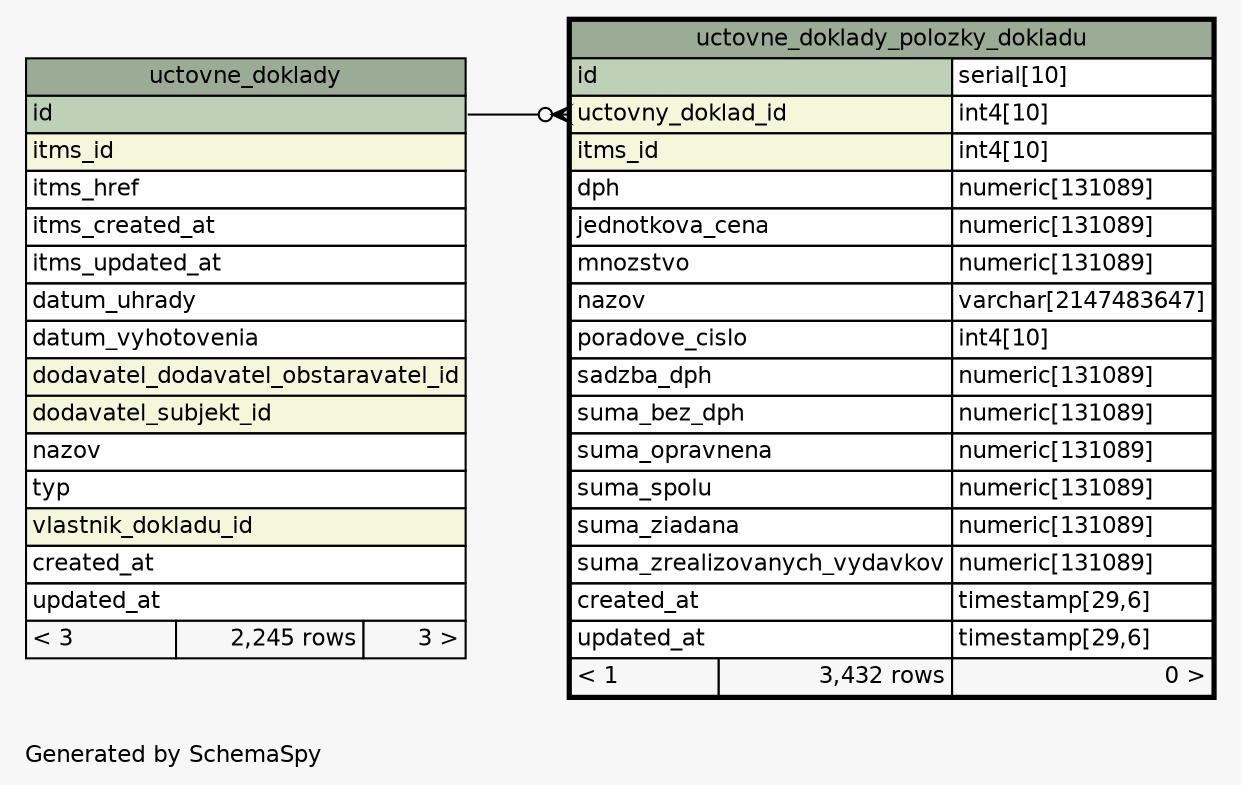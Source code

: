 // dot 2.38.0 on Linux 4.10.0-38-generic
// SchemaSpy rev 590
digraph "oneDegreeRelationshipsDiagram" {
  graph [
    rankdir="RL"
    bgcolor="#f7f7f7"
    label="\nGenerated by SchemaSpy"
    labeljust="l"
    nodesep="0.18"
    ranksep="0.46"
    fontname="Helvetica"
    fontsize="11"
  ];
  node [
    fontname="Helvetica"
    fontsize="11"
    shape="plaintext"
  ];
  edge [
    arrowsize="0.8"
  ];
  "uctovne_doklady_polozky_dokladu":"uctovny_doklad_id":w -> "uctovne_doklady":"id":e [arrowhead=none dir=back arrowtail=crowodot];
  "uctovne_doklady" [
    label=<
    <TABLE BORDER="0" CELLBORDER="1" CELLSPACING="0" BGCOLOR="#ffffff">
      <TR><TD COLSPAN="3" BGCOLOR="#9bab96" ALIGN="CENTER">uctovne_doklady</TD></TR>
      <TR><TD PORT="id" COLSPAN="3" BGCOLOR="#bed1b8" ALIGN="LEFT">id</TD></TR>
      <TR><TD PORT="itms_id" COLSPAN="3" BGCOLOR="#f4f7da" ALIGN="LEFT">itms_id</TD></TR>
      <TR><TD PORT="itms_href" COLSPAN="3" ALIGN="LEFT">itms_href</TD></TR>
      <TR><TD PORT="itms_created_at" COLSPAN="3" ALIGN="LEFT">itms_created_at</TD></TR>
      <TR><TD PORT="itms_updated_at" COLSPAN="3" ALIGN="LEFT">itms_updated_at</TD></TR>
      <TR><TD PORT="datum_uhrady" COLSPAN="3" ALIGN="LEFT">datum_uhrady</TD></TR>
      <TR><TD PORT="datum_vyhotovenia" COLSPAN="3" ALIGN="LEFT">datum_vyhotovenia</TD></TR>
      <TR><TD PORT="dodavatel_dodavatel_obstaravatel_id" COLSPAN="3" BGCOLOR="#f4f7da" ALIGN="LEFT">dodavatel_dodavatel_obstaravatel_id</TD></TR>
      <TR><TD PORT="dodavatel_subjekt_id" COLSPAN="3" BGCOLOR="#f4f7da" ALIGN="LEFT">dodavatel_subjekt_id</TD></TR>
      <TR><TD PORT="nazov" COLSPAN="3" ALIGN="LEFT">nazov</TD></TR>
      <TR><TD PORT="typ" COLSPAN="3" ALIGN="LEFT">typ</TD></TR>
      <TR><TD PORT="vlastnik_dokladu_id" COLSPAN="3" BGCOLOR="#f4f7da" ALIGN="LEFT">vlastnik_dokladu_id</TD></TR>
      <TR><TD PORT="created_at" COLSPAN="3" ALIGN="LEFT">created_at</TD></TR>
      <TR><TD PORT="updated_at" COLSPAN="3" ALIGN="LEFT">updated_at</TD></TR>
      <TR><TD ALIGN="LEFT" BGCOLOR="#f7f7f7">&lt; 3</TD><TD ALIGN="RIGHT" BGCOLOR="#f7f7f7">2,245 rows</TD><TD ALIGN="RIGHT" BGCOLOR="#f7f7f7">3 &gt;</TD></TR>
    </TABLE>>
    URL="uctovne_doklady.html"
    tooltip="uctovne_doklady"
  ];
  "uctovne_doklady_polozky_dokladu" [
    label=<
    <TABLE BORDER="2" CELLBORDER="1" CELLSPACING="0" BGCOLOR="#ffffff">
      <TR><TD COLSPAN="3" BGCOLOR="#9bab96" ALIGN="CENTER">uctovne_doklady_polozky_dokladu</TD></TR>
      <TR><TD PORT="id" COLSPAN="2" BGCOLOR="#bed1b8" ALIGN="LEFT">id</TD><TD PORT="id.type" ALIGN="LEFT">serial[10]</TD></TR>
      <TR><TD PORT="uctovny_doklad_id" COLSPAN="2" BGCOLOR="#f4f7da" ALIGN="LEFT">uctovny_doklad_id</TD><TD PORT="uctovny_doklad_id.type" ALIGN="LEFT">int4[10]</TD></TR>
      <TR><TD PORT="itms_id" COLSPAN="2" BGCOLOR="#f4f7da" ALIGN="LEFT">itms_id</TD><TD PORT="itms_id.type" ALIGN="LEFT">int4[10]</TD></TR>
      <TR><TD PORT="dph" COLSPAN="2" ALIGN="LEFT">dph</TD><TD PORT="dph.type" ALIGN="LEFT">numeric[131089]</TD></TR>
      <TR><TD PORT="jednotkova_cena" COLSPAN="2" ALIGN="LEFT">jednotkova_cena</TD><TD PORT="jednotkova_cena.type" ALIGN="LEFT">numeric[131089]</TD></TR>
      <TR><TD PORT="mnozstvo" COLSPAN="2" ALIGN="LEFT">mnozstvo</TD><TD PORT="mnozstvo.type" ALIGN="LEFT">numeric[131089]</TD></TR>
      <TR><TD PORT="nazov" COLSPAN="2" ALIGN="LEFT">nazov</TD><TD PORT="nazov.type" ALIGN="LEFT">varchar[2147483647]</TD></TR>
      <TR><TD PORT="poradove_cislo" COLSPAN="2" ALIGN="LEFT">poradove_cislo</TD><TD PORT="poradove_cislo.type" ALIGN="LEFT">int4[10]</TD></TR>
      <TR><TD PORT="sadzba_dph" COLSPAN="2" ALIGN="LEFT">sadzba_dph</TD><TD PORT="sadzba_dph.type" ALIGN="LEFT">numeric[131089]</TD></TR>
      <TR><TD PORT="suma_bez_dph" COLSPAN="2" ALIGN="LEFT">suma_bez_dph</TD><TD PORT="suma_bez_dph.type" ALIGN="LEFT">numeric[131089]</TD></TR>
      <TR><TD PORT="suma_opravnena" COLSPAN="2" ALIGN="LEFT">suma_opravnena</TD><TD PORT="suma_opravnena.type" ALIGN="LEFT">numeric[131089]</TD></TR>
      <TR><TD PORT="suma_spolu" COLSPAN="2" ALIGN="LEFT">suma_spolu</TD><TD PORT="suma_spolu.type" ALIGN="LEFT">numeric[131089]</TD></TR>
      <TR><TD PORT="suma_ziadana" COLSPAN="2" ALIGN="LEFT">suma_ziadana</TD><TD PORT="suma_ziadana.type" ALIGN="LEFT">numeric[131089]</TD></TR>
      <TR><TD PORT="suma_zrealizovanych_vydavkov" COLSPAN="2" ALIGN="LEFT">suma_zrealizovanych_vydavkov</TD><TD PORT="suma_zrealizovanych_vydavkov.type" ALIGN="LEFT">numeric[131089]</TD></TR>
      <TR><TD PORT="created_at" COLSPAN="2" ALIGN="LEFT">created_at</TD><TD PORT="created_at.type" ALIGN="LEFT">timestamp[29,6]</TD></TR>
      <TR><TD PORT="updated_at" COLSPAN="2" ALIGN="LEFT">updated_at</TD><TD PORT="updated_at.type" ALIGN="LEFT">timestamp[29,6]</TD></TR>
      <TR><TD ALIGN="LEFT" BGCOLOR="#f7f7f7">&lt; 1</TD><TD ALIGN="RIGHT" BGCOLOR="#f7f7f7">3,432 rows</TD><TD ALIGN="RIGHT" BGCOLOR="#f7f7f7">0 &gt;</TD></TR>
    </TABLE>>
    URL="uctovne_doklady_polozky_dokladu.html"
    tooltip="uctovne_doklady_polozky_dokladu"
  ];
}
